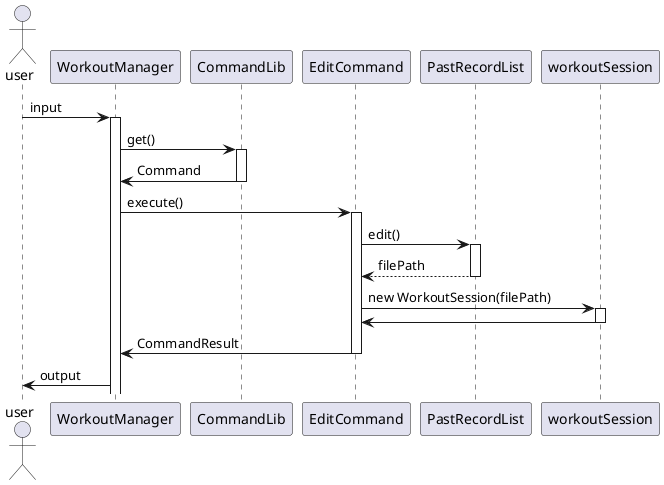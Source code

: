 @startuml
actor user
user -> WorkoutManager : input
activate WorkoutManager

WorkoutManager -> CommandLib : get()
activate CommandLib
CommandLib -> WorkoutManager : Command
deactivate CommandLib

WorkoutManager -> EditCommand : execute()
activate EditCommand

EditCommand -> PastRecordList : edit()
activate PastRecordList
PastRecordList --> EditCommand : filePath
deactivate PastRecordList

EditCommand -> workoutSession : new WorkoutSession(filePath)
activate workoutSession

workoutSession -> EditCommand
deactivate workoutSession

EditCommand -> WorkoutManager : CommandResult
deactivate EditCommand

WorkoutManager ->  user : output

@enduml